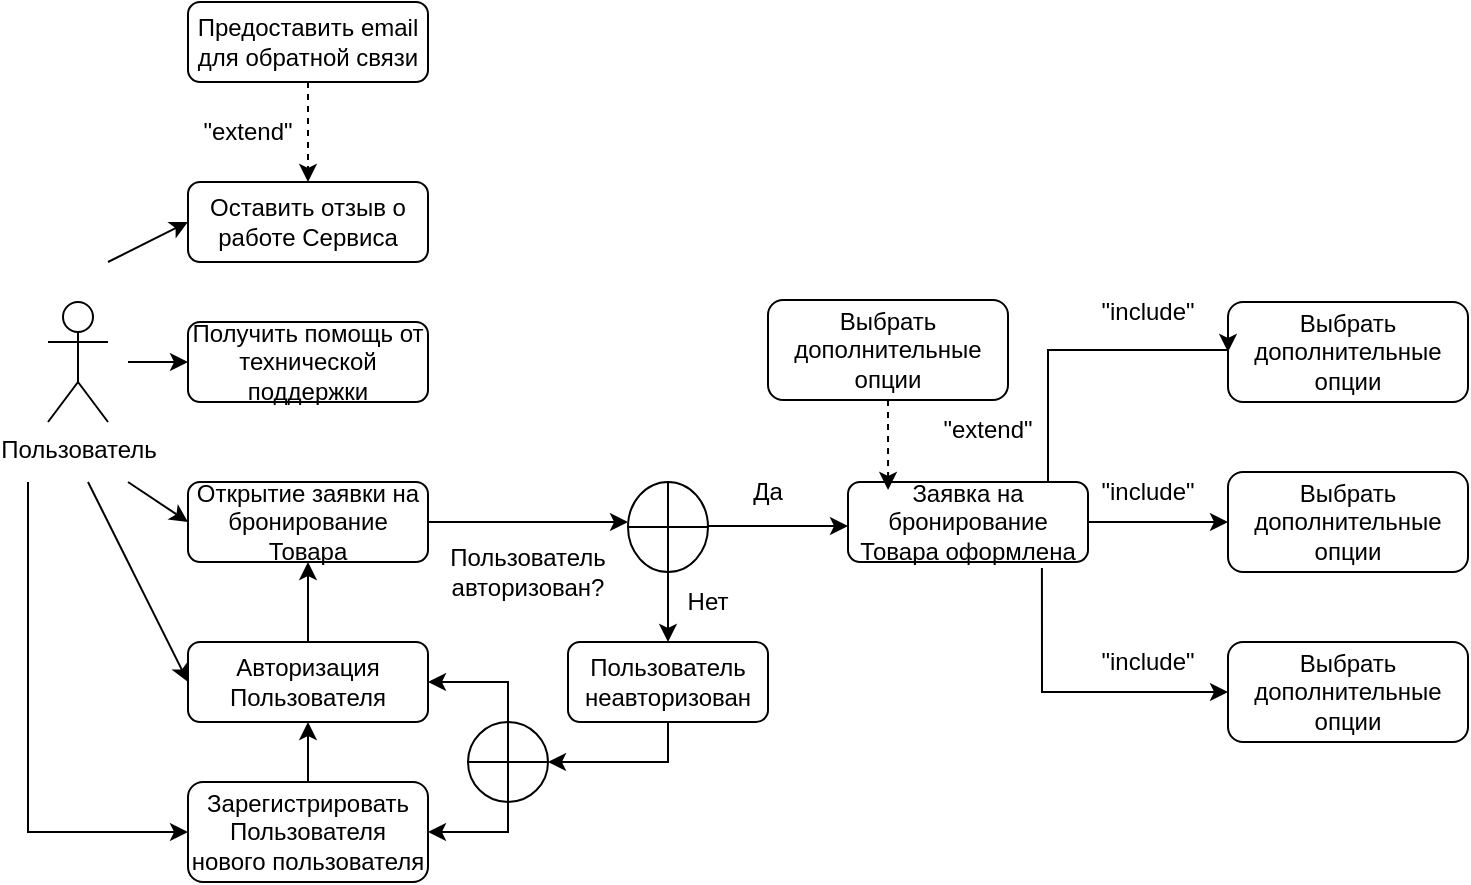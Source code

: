 <mxfile version="24.8.3">
  <diagram id="C5RBs43oDa-KdzZeNtuy" name="Page-1">
    <mxGraphModel dx="794" dy="660" grid="1" gridSize="10" guides="1" tooltips="1" connect="1" arrows="1" fold="1" page="1" pageScale="1" pageWidth="1169" pageHeight="827" math="0" shadow="0">
      <root>
        <mxCell id="WIyWlLk6GJQsqaUBKTNV-0" />
        <mxCell id="WIyWlLk6GJQsqaUBKTNV-1" parent="WIyWlLk6GJQsqaUBKTNV-0" />
        <mxCell id="4GGu_9tVLiwE7nT8yt3T-5" value="Открытие заявки на бронирование Товара" style="rounded=1;whiteSpace=wrap;html=1;fontSize=12;glass=0;strokeWidth=1;shadow=0;" vertex="1" parent="WIyWlLk6GJQsqaUBKTNV-1">
          <mxGeometry x="200" y="440" width="120" height="40" as="geometry" />
        </mxCell>
        <mxCell id="4GGu_9tVLiwE7nT8yt3T-15" value="Зарегистрировать Пользователя нового пользователя" style="rounded=1;whiteSpace=wrap;html=1;fontSize=12;glass=0;strokeWidth=1;shadow=0;" vertex="1" parent="WIyWlLk6GJQsqaUBKTNV-1">
          <mxGeometry x="200" y="590" width="120" height="50" as="geometry" />
        </mxCell>
        <mxCell id="4GGu_9tVLiwE7nT8yt3T-21" value="Пользователь" style="shape=umlActor;verticalLabelPosition=bottom;verticalAlign=top;html=1;outlineConnect=0;" vertex="1" parent="WIyWlLk6GJQsqaUBKTNV-1">
          <mxGeometry x="130" y="350" width="30" height="60" as="geometry" />
        </mxCell>
        <mxCell id="4GGu_9tVLiwE7nT8yt3T-24" value="" style="endArrow=classic;html=1;rounded=0;" edge="1" parent="WIyWlLk6GJQsqaUBKTNV-1">
          <mxGeometry width="50" height="50" relative="1" as="geometry">
            <mxPoint x="170" y="440" as="sourcePoint" />
            <mxPoint x="200" y="460" as="targetPoint" />
          </mxGeometry>
        </mxCell>
        <mxCell id="4GGu_9tVLiwE7nT8yt3T-27" value="" style="endArrow=classic;html=1;rounded=0;entryX=0;entryY=0.5;entryDx=0;entryDy=0;exitX=1;exitY=0.5;exitDx=0;exitDy=0;" edge="1" parent="WIyWlLk6GJQsqaUBKTNV-1" source="4GGu_9tVLiwE7nT8yt3T-5">
          <mxGeometry width="50" height="50" relative="1" as="geometry">
            <mxPoint x="370" y="650" as="sourcePoint" />
            <mxPoint x="420" y="460" as="targetPoint" />
          </mxGeometry>
        </mxCell>
        <mxCell id="4GGu_9tVLiwE7nT8yt3T-29" value="Получить помощь от технической поддержки" style="rounded=1;whiteSpace=wrap;html=1;" vertex="1" parent="WIyWlLk6GJQsqaUBKTNV-1">
          <mxGeometry x="200" y="360" width="120" height="40" as="geometry" />
        </mxCell>
        <mxCell id="4GGu_9tVLiwE7nT8yt3T-30" value="Оставить отзыв о работе Сервиса" style="rounded=1;whiteSpace=wrap;html=1;" vertex="1" parent="WIyWlLk6GJQsqaUBKTNV-1">
          <mxGeometry x="200" y="290" width="120" height="40" as="geometry" />
        </mxCell>
        <mxCell id="4GGu_9tVLiwE7nT8yt3T-33" value="Пользователь авторизован?" style="text;html=1;align=center;verticalAlign=middle;whiteSpace=wrap;rounded=0;" vertex="1" parent="WIyWlLk6GJQsqaUBKTNV-1">
          <mxGeometry x="340" y="470" width="60" height="30" as="geometry" />
        </mxCell>
        <mxCell id="4GGu_9tVLiwE7nT8yt3T-35" value="Нет" style="text;html=1;align=center;verticalAlign=middle;whiteSpace=wrap;rounded=0;" vertex="1" parent="WIyWlLk6GJQsqaUBKTNV-1">
          <mxGeometry x="430" y="485" width="60" height="30" as="geometry" />
        </mxCell>
        <mxCell id="4GGu_9tVLiwE7nT8yt3T-37" value="" style="endArrow=classic;html=1;rounded=0;entryX=0;entryY=0.5;entryDx=0;entryDy=0;" edge="1" parent="WIyWlLk6GJQsqaUBKTNV-1" target="4GGu_9tVLiwE7nT8yt3T-29">
          <mxGeometry width="50" height="50" relative="1" as="geometry">
            <mxPoint x="170" y="380" as="sourcePoint" />
            <mxPoint x="200" y="290" as="targetPoint" />
          </mxGeometry>
        </mxCell>
        <mxCell id="4GGu_9tVLiwE7nT8yt3T-38" value="" style="endArrow=classic;html=1;rounded=0;exitX=0.5;exitY=0;exitDx=0;exitDy=0;entryX=0.5;entryY=1;entryDx=0;entryDy=0;" edge="1" parent="WIyWlLk6GJQsqaUBKTNV-1" source="4GGu_9tVLiwE7nT8yt3T-15" target="4GGu_9tVLiwE7nT8yt3T-40">
          <mxGeometry width="50" height="50" relative="1" as="geometry">
            <mxPoint x="270" y="680" as="sourcePoint" />
            <mxPoint x="340" y="680" as="targetPoint" />
          </mxGeometry>
        </mxCell>
        <mxCell id="4GGu_9tVLiwE7nT8yt3T-39" value="Да" style="text;html=1;align=center;verticalAlign=middle;whiteSpace=wrap;rounded=0;" vertex="1" parent="WIyWlLk6GJQsqaUBKTNV-1">
          <mxGeometry x="460" y="430" width="60" height="30" as="geometry" />
        </mxCell>
        <mxCell id="4GGu_9tVLiwE7nT8yt3T-40" value="Авторизация Пользователя" style="rounded=1;whiteSpace=wrap;html=1;" vertex="1" parent="WIyWlLk6GJQsqaUBKTNV-1">
          <mxGeometry x="200" y="520" width="120" height="40" as="geometry" />
        </mxCell>
        <mxCell id="4GGu_9tVLiwE7nT8yt3T-41" value="" style="endArrow=classic;html=1;rounded=0;" edge="1" parent="WIyWlLk6GJQsqaUBKTNV-1">
          <mxGeometry width="50" height="50" relative="1" as="geometry">
            <mxPoint x="150" y="440" as="sourcePoint" />
            <mxPoint x="200" y="540" as="targetPoint" />
          </mxGeometry>
        </mxCell>
        <mxCell id="4GGu_9tVLiwE7nT8yt3T-42" value="" style="endArrow=classic;html=1;rounded=0;entryX=0.5;entryY=1;entryDx=0;entryDy=0;" edge="1" parent="WIyWlLk6GJQsqaUBKTNV-1" target="4GGu_9tVLiwE7nT8yt3T-5">
          <mxGeometry width="50" height="50" relative="1" as="geometry">
            <mxPoint x="260" y="520" as="sourcePoint" />
            <mxPoint x="310" y="470" as="targetPoint" />
          </mxGeometry>
        </mxCell>
        <mxCell id="4GGu_9tVLiwE7nT8yt3T-46" value="Пользователь неавторизован" style="rounded=1;whiteSpace=wrap;html=1;" vertex="1" parent="WIyWlLk6GJQsqaUBKTNV-1">
          <mxGeometry x="390" y="520" width="100" height="40" as="geometry" />
        </mxCell>
        <mxCell id="4GGu_9tVLiwE7nT8yt3T-49" value="" style="endArrow=classic;html=1;rounded=0;exitX=0.5;exitY=1;exitDx=0;exitDy=0;entryX=0.5;entryY=0;entryDx=0;entryDy=0;" edge="1" parent="WIyWlLk6GJQsqaUBKTNV-1" source="4GGu_9tVLiwE7nT8yt3T-53" target="4GGu_9tVLiwE7nT8yt3T-46">
          <mxGeometry width="50" height="50" relative="1" as="geometry">
            <mxPoint x="445" y="485" as="sourcePoint" />
            <mxPoint x="585" y="460" as="targetPoint" />
          </mxGeometry>
        </mxCell>
        <mxCell id="4GGu_9tVLiwE7nT8yt3T-51" value="" style="endArrow=classic;html=1;rounded=0;entryX=0;entryY=0.5;entryDx=0;entryDy=0;edgeStyle=orthogonalEdgeStyle;" edge="1" parent="WIyWlLk6GJQsqaUBKTNV-1" target="4GGu_9tVLiwE7nT8yt3T-15">
          <mxGeometry width="50" height="50" relative="1" as="geometry">
            <mxPoint x="120" y="440" as="sourcePoint" />
            <mxPoint x="170" y="590" as="targetPoint" />
            <Array as="points">
              <mxPoint x="120" y="615" />
            </Array>
          </mxGeometry>
        </mxCell>
        <mxCell id="4GGu_9tVLiwE7nT8yt3T-52" value="" style="endArrow=classic;html=1;rounded=0;entryX=0;entryY=0.5;entryDx=0;entryDy=0;" edge="1" parent="WIyWlLk6GJQsqaUBKTNV-1" target="4GGu_9tVLiwE7nT8yt3T-30">
          <mxGeometry width="50" height="50" relative="1" as="geometry">
            <mxPoint x="160" y="330" as="sourcePoint" />
            <mxPoint x="190" y="290" as="targetPoint" />
          </mxGeometry>
        </mxCell>
        <mxCell id="4GGu_9tVLiwE7nT8yt3T-53" value="" style="shape=orEllipse;perimeter=ellipsePerimeter;whiteSpace=wrap;html=1;backgroundOutline=1;" vertex="1" parent="WIyWlLk6GJQsqaUBKTNV-1">
          <mxGeometry x="420" y="440" width="40" height="45" as="geometry" />
        </mxCell>
        <mxCell id="4GGu_9tVLiwE7nT8yt3T-54" value="" style="endArrow=classic;html=1;rounded=0;" edge="1" parent="WIyWlLk6GJQsqaUBKTNV-1">
          <mxGeometry width="50" height="50" relative="1" as="geometry">
            <mxPoint x="460" y="462" as="sourcePoint" />
            <mxPoint x="530" y="462" as="targetPoint" />
          </mxGeometry>
        </mxCell>
        <mxCell id="4GGu_9tVLiwE7nT8yt3T-55" value="" style="endArrow=classic;html=1;rounded=0;entryX=0.5;entryY=0;entryDx=0;entryDy=0;dashed=1;" edge="1" parent="WIyWlLk6GJQsqaUBKTNV-1" target="4GGu_9tVLiwE7nT8yt3T-30">
          <mxGeometry width="50" height="50" relative="1" as="geometry">
            <mxPoint x="260" y="240" as="sourcePoint" />
            <mxPoint x="310" y="180" as="targetPoint" />
          </mxGeometry>
        </mxCell>
        <mxCell id="4GGu_9tVLiwE7nT8yt3T-56" value="Предоставить email для обратной связи" style="rounded=1;whiteSpace=wrap;html=1;" vertex="1" parent="WIyWlLk6GJQsqaUBKTNV-1">
          <mxGeometry x="200" y="200" width="120" height="40" as="geometry" />
        </mxCell>
        <mxCell id="4GGu_9tVLiwE7nT8yt3T-57" value="&quot;extend&quot;" style="text;html=1;align=center;verticalAlign=middle;whiteSpace=wrap;rounded=0;" vertex="1" parent="WIyWlLk6GJQsqaUBKTNV-1">
          <mxGeometry x="200" y="250" width="60" height="30" as="geometry" />
        </mxCell>
        <mxCell id="4GGu_9tVLiwE7nT8yt3T-58" value="" style="shape=orEllipse;perimeter=ellipsePerimeter;whiteSpace=wrap;html=1;backgroundOutline=1;" vertex="1" parent="WIyWlLk6GJQsqaUBKTNV-1">
          <mxGeometry x="340" y="560" width="40" height="40" as="geometry" />
        </mxCell>
        <mxCell id="4GGu_9tVLiwE7nT8yt3T-59" value="" style="endArrow=classic;html=1;rounded=0;entryX=1;entryY=0.5;entryDx=0;entryDy=0;exitX=0.5;exitY=1;exitDx=0;exitDy=0;edgeStyle=orthogonalEdgeStyle;" edge="1" parent="WIyWlLk6GJQsqaUBKTNV-1" source="4GGu_9tVLiwE7nT8yt3T-46" target="4GGu_9tVLiwE7nT8yt3T-58">
          <mxGeometry width="50" height="50" relative="1" as="geometry">
            <mxPoint x="400" y="660" as="sourcePoint" />
            <mxPoint x="450" y="610" as="targetPoint" />
          </mxGeometry>
        </mxCell>
        <mxCell id="4GGu_9tVLiwE7nT8yt3T-60" value="" style="endArrow=classic;html=1;rounded=0;entryX=1;entryY=0.5;entryDx=0;entryDy=0;exitX=0.5;exitY=0;exitDx=0;exitDy=0;edgeStyle=orthogonalEdgeStyle;" edge="1" parent="WIyWlLk6GJQsqaUBKTNV-1" source="4GGu_9tVLiwE7nT8yt3T-58" target="4GGu_9tVLiwE7nT8yt3T-40">
          <mxGeometry width="50" height="50" relative="1" as="geometry">
            <mxPoint x="435" y="680" as="sourcePoint" />
            <mxPoint x="485" y="630" as="targetPoint" />
          </mxGeometry>
        </mxCell>
        <mxCell id="4GGu_9tVLiwE7nT8yt3T-61" value="" style="endArrow=classic;html=1;rounded=0;entryX=1;entryY=0.5;entryDx=0;entryDy=0;exitX=0.5;exitY=1;exitDx=0;exitDy=0;edgeStyle=orthogonalEdgeStyle;" edge="1" parent="WIyWlLk6GJQsqaUBKTNV-1" source="4GGu_9tVLiwE7nT8yt3T-58" target="4GGu_9tVLiwE7nT8yt3T-15">
          <mxGeometry width="50" height="50" relative="1" as="geometry">
            <mxPoint x="390" y="710" as="sourcePoint" />
            <mxPoint x="440" y="660" as="targetPoint" />
          </mxGeometry>
        </mxCell>
        <mxCell id="4GGu_9tVLiwE7nT8yt3T-62" value="Заявка на бронирование Товара оформлена" style="rounded=1;whiteSpace=wrap;html=1;fontSize=12;glass=0;strokeWidth=1;shadow=0;" vertex="1" parent="WIyWlLk6GJQsqaUBKTNV-1">
          <mxGeometry x="530" y="440" width="120" height="40" as="geometry" />
        </mxCell>
        <mxCell id="4GGu_9tVLiwE7nT8yt3T-63" value="Выбрать дополнительные опции" style="rounded=1;whiteSpace=wrap;html=1;fontSize=12;glass=0;strokeWidth=1;shadow=0;" vertex="1" parent="WIyWlLk6GJQsqaUBKTNV-1">
          <mxGeometry x="490" y="349" width="120" height="50" as="geometry" />
        </mxCell>
        <mxCell id="4GGu_9tVLiwE7nT8yt3T-64" value="" style="endArrow=classic;html=1;rounded=0;exitX=0.5;exitY=1;exitDx=0;exitDy=0;dashed=1;entryX=0.167;entryY=0.1;entryDx=0;entryDy=0;entryPerimeter=0;" edge="1" parent="WIyWlLk6GJQsqaUBKTNV-1" source="4GGu_9tVLiwE7nT8yt3T-63" target="4GGu_9tVLiwE7nT8yt3T-62">
          <mxGeometry width="50" height="50" relative="1" as="geometry">
            <mxPoint x="610" y="610" as="sourcePoint" />
            <mxPoint x="660" y="560" as="targetPoint" />
          </mxGeometry>
        </mxCell>
        <mxCell id="4GGu_9tVLiwE7nT8yt3T-65" value="&quot;extend&quot;" style="text;html=1;align=center;verticalAlign=middle;whiteSpace=wrap;rounded=0;" vertex="1" parent="WIyWlLk6GJQsqaUBKTNV-1">
          <mxGeometry x="570" y="399" width="60" height="30" as="geometry" />
        </mxCell>
        <mxCell id="4GGu_9tVLiwE7nT8yt3T-67" value="Выбрать дополнительные опции" style="rounded=1;whiteSpace=wrap;html=1;fontSize=12;glass=0;strokeWidth=1;shadow=0;" vertex="1" parent="WIyWlLk6GJQsqaUBKTNV-1">
          <mxGeometry x="720" y="350" width="120" height="50" as="geometry" />
        </mxCell>
        <mxCell id="4GGu_9tVLiwE7nT8yt3T-68" value="Выбрать дополнительные опции" style="rounded=1;whiteSpace=wrap;html=1;fontSize=12;glass=0;strokeWidth=1;shadow=0;" vertex="1" parent="WIyWlLk6GJQsqaUBKTNV-1">
          <mxGeometry x="720" y="435" width="120" height="50" as="geometry" />
        </mxCell>
        <mxCell id="4GGu_9tVLiwE7nT8yt3T-69" value="Выбрать дополнительные опции" style="rounded=1;whiteSpace=wrap;html=1;fontSize=12;glass=0;strokeWidth=1;shadow=0;" vertex="1" parent="WIyWlLk6GJQsqaUBKTNV-1">
          <mxGeometry x="720" y="520" width="120" height="50" as="geometry" />
        </mxCell>
        <mxCell id="4GGu_9tVLiwE7nT8yt3T-70" value="" style="endArrow=classic;html=1;rounded=0;entryX=0;entryY=0.5;entryDx=0;entryDy=0;edgeStyle=orthogonalEdgeStyle;" edge="1" parent="WIyWlLk6GJQsqaUBKTNV-1" target="4GGu_9tVLiwE7nT8yt3T-67">
          <mxGeometry width="50" height="50" relative="1" as="geometry">
            <mxPoint x="630" y="440" as="sourcePoint" />
            <mxPoint x="680" y="390" as="targetPoint" />
            <Array as="points">
              <mxPoint x="630" y="374" />
            </Array>
          </mxGeometry>
        </mxCell>
        <mxCell id="4GGu_9tVLiwE7nT8yt3T-71" value="" style="endArrow=classic;html=1;rounded=0;exitX=1;exitY=0.5;exitDx=0;exitDy=0;" edge="1" parent="WIyWlLk6GJQsqaUBKTNV-1" source="4GGu_9tVLiwE7nT8yt3T-62" target="4GGu_9tVLiwE7nT8yt3T-68">
          <mxGeometry width="50" height="50" relative="1" as="geometry">
            <mxPoint x="595" y="650" as="sourcePoint" />
            <mxPoint x="645" y="600" as="targetPoint" />
          </mxGeometry>
        </mxCell>
        <mxCell id="4GGu_9tVLiwE7nT8yt3T-72" value="" style="endArrow=classic;html=1;rounded=0;exitX=0.808;exitY=1.075;exitDx=0;exitDy=0;exitPerimeter=0;entryX=0;entryY=0.5;entryDx=0;entryDy=0;edgeStyle=orthogonalEdgeStyle;" edge="1" parent="WIyWlLk6GJQsqaUBKTNV-1" source="4GGu_9tVLiwE7nT8yt3T-62" target="4GGu_9tVLiwE7nT8yt3T-69">
          <mxGeometry width="50" height="50" relative="1" as="geometry">
            <mxPoint x="605" y="660" as="sourcePoint" />
            <mxPoint x="655" y="610" as="targetPoint" />
            <Array as="points">
              <mxPoint x="627" y="545" />
            </Array>
          </mxGeometry>
        </mxCell>
        <mxCell id="4GGu_9tVLiwE7nT8yt3T-73" value="&quot;include&quot;" style="text;html=1;align=center;verticalAlign=middle;whiteSpace=wrap;rounded=0;" vertex="1" parent="WIyWlLk6GJQsqaUBKTNV-1">
          <mxGeometry x="650" y="430" width="60" height="30" as="geometry" />
        </mxCell>
        <mxCell id="4GGu_9tVLiwE7nT8yt3T-74" value="&quot;include&quot;" style="text;html=1;align=center;verticalAlign=middle;whiteSpace=wrap;rounded=0;" vertex="1" parent="WIyWlLk6GJQsqaUBKTNV-1">
          <mxGeometry x="650" y="515" width="60" height="30" as="geometry" />
        </mxCell>
        <mxCell id="4GGu_9tVLiwE7nT8yt3T-75" value="&quot;include&quot;" style="text;html=1;align=center;verticalAlign=middle;whiteSpace=wrap;rounded=0;" vertex="1" parent="WIyWlLk6GJQsqaUBKTNV-1">
          <mxGeometry x="650" y="340" width="60" height="30" as="geometry" />
        </mxCell>
      </root>
    </mxGraphModel>
  </diagram>
</mxfile>
